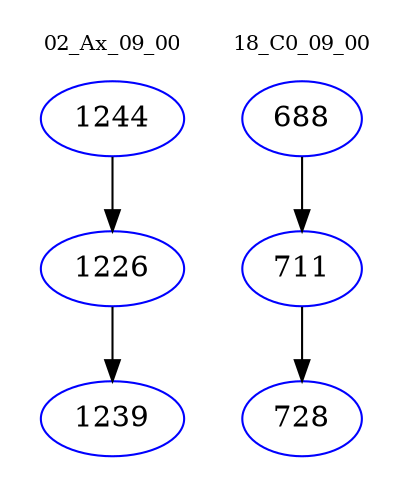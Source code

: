 digraph{
subgraph cluster_0 {
color = white
label = "02_Ax_09_00";
fontsize=10;
T0_1244 [label="1244", color="blue"]
T0_1244 -> T0_1226 [color="black"]
T0_1226 [label="1226", color="blue"]
T0_1226 -> T0_1239 [color="black"]
T0_1239 [label="1239", color="blue"]
}
subgraph cluster_1 {
color = white
label = "18_C0_09_00";
fontsize=10;
T1_688 [label="688", color="blue"]
T1_688 -> T1_711 [color="black"]
T1_711 [label="711", color="blue"]
T1_711 -> T1_728 [color="black"]
T1_728 [label="728", color="blue"]
}
}
